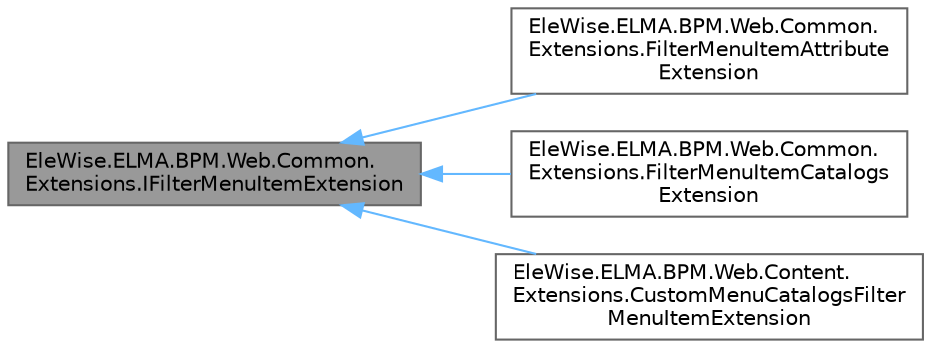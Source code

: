 digraph "EleWise.ELMA.BPM.Web.Common.Extensions.IFilterMenuItemExtension"
{
 // LATEX_PDF_SIZE
  bgcolor="transparent";
  edge [fontname=Helvetica,fontsize=10,labelfontname=Helvetica,labelfontsize=10];
  node [fontname=Helvetica,fontsize=10,shape=box,height=0.2,width=0.4];
  rankdir="LR";
  Node1 [id="Node000001",label="EleWise.ELMA.BPM.Web.Common.\lExtensions.IFilterMenuItemExtension",height=0.2,width=0.4,color="gray40", fillcolor="grey60", style="filled", fontcolor="black",tooltip="Точка расширения для получения списка пунктов меню, для которых нужно отображать дерево фильтров"];
  Node1 -> Node2 [id="edge1_Node000001_Node000002",dir="back",color="steelblue1",style="solid",tooltip=" "];
  Node2 [id="Node000002",label="EleWise.ELMA.BPM.Web.Common.\lExtensions.FilterMenuItemAttribute\lExtension",height=0.2,width=0.4,color="gray40", fillcolor="white", style="filled",URL="$class_ele_wise_1_1_e_l_m_a_1_1_b_p_m_1_1_web_1_1_common_1_1_extensions_1_1_filter_menu_item_attribute_extension.html",tooltip="Возращает список пунктов меню из методов котроллеров, помеченных атрибутом [ContentItem]."];
  Node1 -> Node3 [id="edge2_Node000001_Node000003",dir="back",color="steelblue1",style="solid",tooltip=" "];
  Node3 [id="Node000003",label="EleWise.ELMA.BPM.Web.Common.\lExtensions.FilterMenuItemCatalogs\lExtension",height=0.2,width=0.4,color="gray40", fillcolor="white", style="filled",URL="$class_ele_wise_1_1_e_l_m_a_1_1_b_p_m_1_1_web_1_1_common_1_1_extensions_1_1_filter_menu_item_catalogs_extension.html",tooltip="Возращает списко пунктов меню для отображения фильтров в спраовчниках (на каждый справочник свой пунк..."];
  Node1 -> Node4 [id="edge3_Node000001_Node000004",dir="back",color="steelblue1",style="solid",tooltip=" "];
  Node4 [id="Node000004",label="EleWise.ELMA.BPM.Web.Content.\lExtensions.CustomMenuCatalogsFilter\lMenuItemExtension",height=0.2,width=0.4,color="gray40", fillcolor="white", style="filled",tooltip=" "];
}
